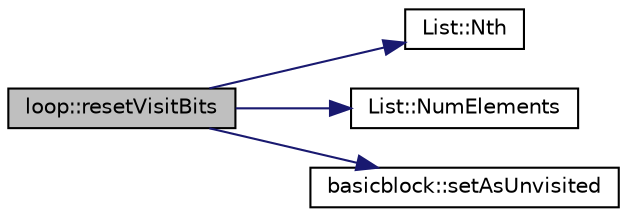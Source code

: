 digraph G
{
  edge [fontname="Helvetica",fontsize="10",labelfontname="Helvetica",labelfontsize="10"];
  node [fontname="Helvetica",fontsize="10",shape=record];
  rankdir=LR;
  Node1 [label="loop::resetVisitBits",height=0.2,width=0.4,color="black", fillcolor="grey75", style="filled" fontcolor="black"];
  Node1 -> Node2 [color="midnightblue",fontsize="10",style="solid"];
  Node2 [label="List::Nth",height=0.2,width=0.4,color="black", fillcolor="white", style="filled",URL="$classList.html#a5eb964816de33c85e1d46658ddf8c6c4"];
  Node1 -> Node3 [color="midnightblue",fontsize="10",style="solid"];
  Node3 [label="List::NumElements",height=0.2,width=0.4,color="black", fillcolor="white", style="filled",URL="$classList.html#ac2e9d50f703b01bf643fa6ce50837c26"];
  Node1 -> Node4 [color="midnightblue",fontsize="10",style="solid"];
  Node4 [label="basicblock::setAsUnvisited",height=0.2,width=0.4,color="black", fillcolor="white", style="filled",URL="$classbasicblock.html#a810b34c12cbddff700700341734ddc5d"];
}

